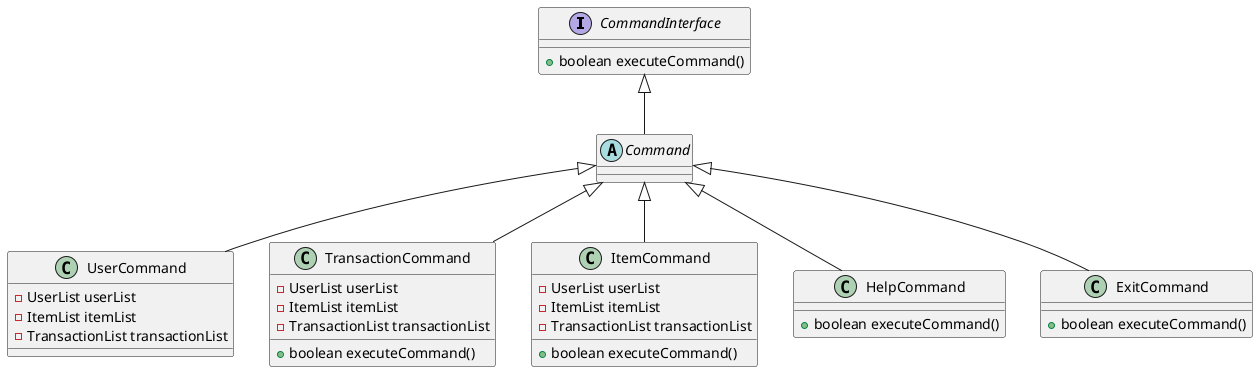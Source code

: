 @startuml
interface CommandInterface {
 +boolean executeCommand()
}
abstract class "Command"
class UserCommand {
 - UserList userList
 - ItemList itemList
 - TransactionList transactionList
' + boolean executeCommand()
}
class TransactionCommand {
 - UserList userList
 - ItemList itemList
 - TransactionList transactionList
 + boolean executeCommand()
}
class ItemCommand {
 - UserList userList
 - ItemList itemList
 - TransactionList transactionList
 + boolean executeCommand()
}
class HelpCommand {
 + boolean executeCommand()
}
class ExitCommand {
 + boolean executeCommand()
}

CommandInterface <|-- Command
Command <|-- UserCommand
Command <|-- TransactionCommand
Command <|-- ItemCommand
Command <|-- HelpCommand
Command <|-- ExitCommand

@enduml